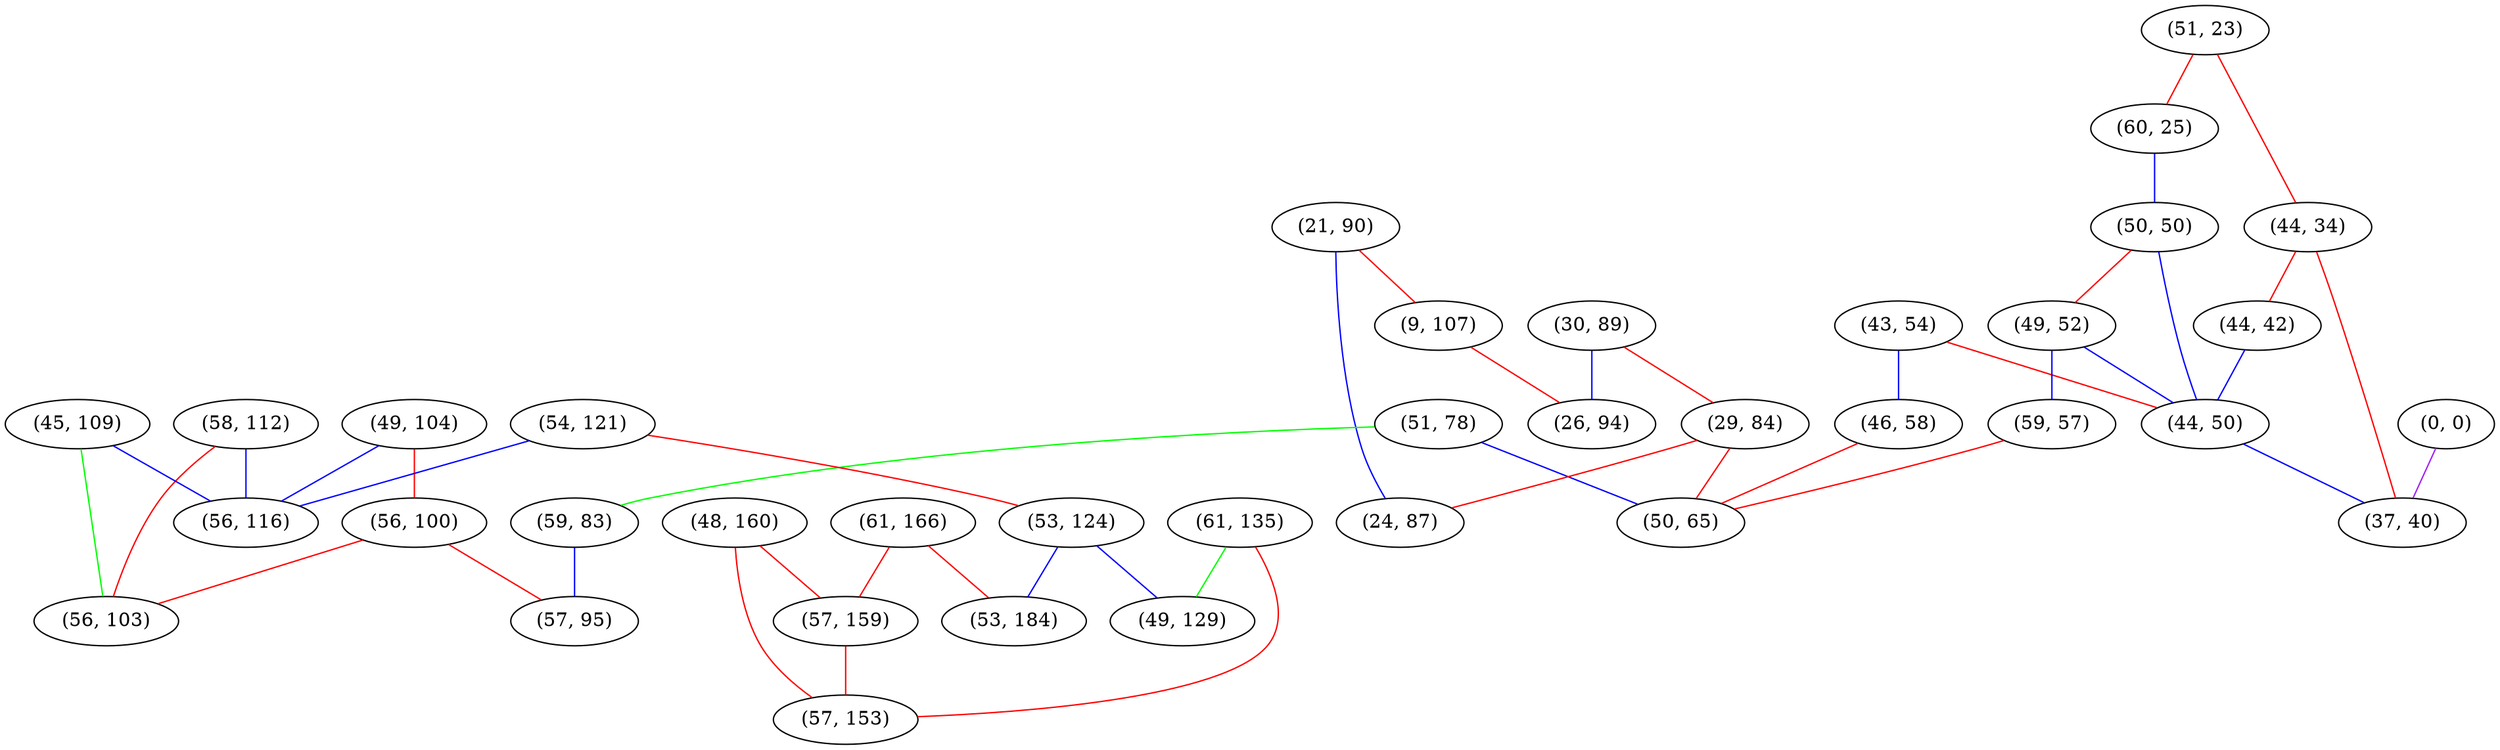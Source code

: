 graph "" {
"(49, 104)";
"(21, 90)";
"(51, 78)";
"(56, 100)";
"(9, 107)";
"(48, 160)";
"(51, 23)";
"(58, 112)";
"(30, 89)";
"(60, 25)";
"(61, 166)";
"(44, 34)";
"(54, 121)";
"(57, 159)";
"(29, 84)";
"(59, 83)";
"(43, 54)";
"(50, 50)";
"(44, 42)";
"(0, 0)";
"(45, 109)";
"(53, 124)";
"(49, 52)";
"(44, 50)";
"(46, 58)";
"(37, 40)";
"(56, 116)";
"(61, 135)";
"(56, 103)";
"(57, 95)";
"(59, 57)";
"(49, 129)";
"(57, 153)";
"(26, 94)";
"(53, 184)";
"(24, 87)";
"(50, 65)";
"(49, 104)" -- "(56, 116)"  [color=blue, key=0, weight=3];
"(49, 104)" -- "(56, 100)"  [color=red, key=0, weight=1];
"(21, 90)" -- "(9, 107)"  [color=red, key=0, weight=1];
"(21, 90)" -- "(24, 87)"  [color=blue, key=0, weight=3];
"(51, 78)" -- "(59, 83)"  [color=green, key=0, weight=2];
"(51, 78)" -- "(50, 65)"  [color=blue, key=0, weight=3];
"(56, 100)" -- "(56, 103)"  [color=red, key=0, weight=1];
"(56, 100)" -- "(57, 95)"  [color=red, key=0, weight=1];
"(9, 107)" -- "(26, 94)"  [color=red, key=0, weight=1];
"(48, 160)" -- "(57, 153)"  [color=red, key=0, weight=1];
"(48, 160)" -- "(57, 159)"  [color=red, key=0, weight=1];
"(51, 23)" -- "(44, 34)"  [color=red, key=0, weight=1];
"(51, 23)" -- "(60, 25)"  [color=red, key=0, weight=1];
"(58, 112)" -- "(56, 103)"  [color=red, key=0, weight=1];
"(58, 112)" -- "(56, 116)"  [color=blue, key=0, weight=3];
"(30, 89)" -- "(29, 84)"  [color=red, key=0, weight=1];
"(30, 89)" -- "(26, 94)"  [color=blue, key=0, weight=3];
"(60, 25)" -- "(50, 50)"  [color=blue, key=0, weight=3];
"(61, 166)" -- "(53, 184)"  [color=red, key=0, weight=1];
"(61, 166)" -- "(57, 159)"  [color=red, key=0, weight=1];
"(44, 34)" -- "(44, 42)"  [color=red, key=0, weight=1];
"(44, 34)" -- "(37, 40)"  [color=red, key=0, weight=1];
"(54, 121)" -- "(53, 124)"  [color=red, key=0, weight=1];
"(54, 121)" -- "(56, 116)"  [color=blue, key=0, weight=3];
"(57, 159)" -- "(57, 153)"  [color=red, key=0, weight=1];
"(29, 84)" -- "(50, 65)"  [color=red, key=0, weight=1];
"(29, 84)" -- "(24, 87)"  [color=red, key=0, weight=1];
"(59, 83)" -- "(57, 95)"  [color=blue, key=0, weight=3];
"(43, 54)" -- "(44, 50)"  [color=red, key=0, weight=1];
"(43, 54)" -- "(46, 58)"  [color=blue, key=0, weight=3];
"(50, 50)" -- "(44, 50)"  [color=blue, key=0, weight=3];
"(50, 50)" -- "(49, 52)"  [color=red, key=0, weight=1];
"(44, 42)" -- "(44, 50)"  [color=blue, key=0, weight=3];
"(0, 0)" -- "(37, 40)"  [color=purple, key=0, weight=4];
"(45, 109)" -- "(56, 103)"  [color=green, key=0, weight=2];
"(45, 109)" -- "(56, 116)"  [color=blue, key=0, weight=3];
"(53, 124)" -- "(49, 129)"  [color=blue, key=0, weight=3];
"(53, 124)" -- "(53, 184)"  [color=blue, key=0, weight=3];
"(49, 52)" -- "(44, 50)"  [color=blue, key=0, weight=3];
"(49, 52)" -- "(59, 57)"  [color=blue, key=0, weight=3];
"(44, 50)" -- "(37, 40)"  [color=blue, key=0, weight=3];
"(46, 58)" -- "(50, 65)"  [color=red, key=0, weight=1];
"(61, 135)" -- "(49, 129)"  [color=green, key=0, weight=2];
"(61, 135)" -- "(57, 153)"  [color=red, key=0, weight=1];
"(59, 57)" -- "(50, 65)"  [color=red, key=0, weight=1];
}
